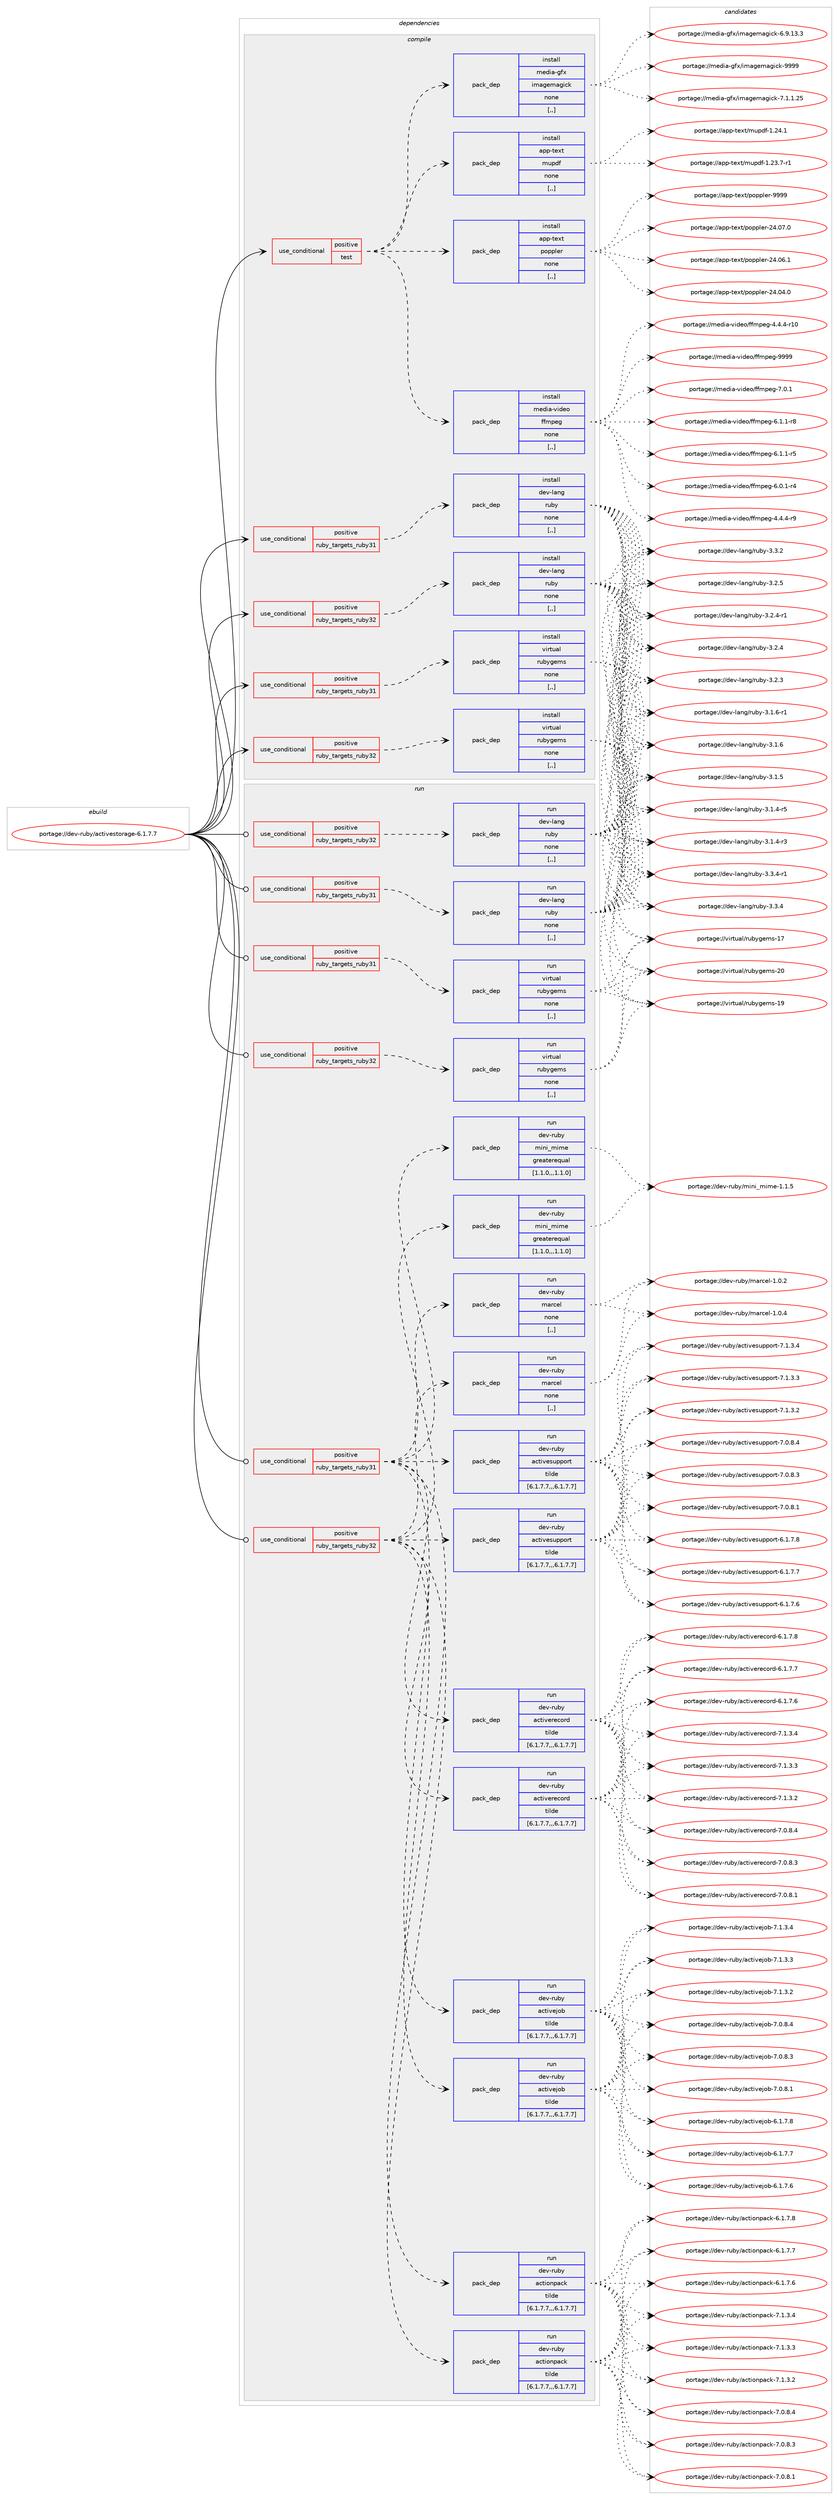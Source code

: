 digraph prolog {

# *************
# Graph options
# *************

newrank=true;
concentrate=true;
compound=true;
graph [rankdir=LR,fontname=Helvetica,fontsize=10,ranksep=1.5];#, ranksep=2.5, nodesep=0.2];
edge  [arrowhead=vee];
node  [fontname=Helvetica,fontsize=10];

# **********
# The ebuild
# **********

subgraph cluster_leftcol {
color=gray;
label=<<i>ebuild</i>>;
id [label="portage://dev-ruby/activestorage-6.1.7.7", color=red, width=4, href="../dev-ruby/activestorage-6.1.7.7.svg"];
}

# ****************
# The dependencies
# ****************

subgraph cluster_midcol {
color=gray;
label=<<i>dependencies</i>>;
subgraph cluster_compile {
fillcolor="#eeeeee";
style=filled;
label=<<i>compile</i>>;
subgraph cond43931 {
dependency175470 [label=<<TABLE BORDER="0" CELLBORDER="1" CELLSPACING="0" CELLPADDING="4"><TR><TD ROWSPAN="3" CELLPADDING="10">use_conditional</TD></TR><TR><TD>positive</TD></TR><TR><TD>ruby_targets_ruby31</TD></TR></TABLE>>, shape=none, color=red];
subgraph pack130258 {
dependency175471 [label=<<TABLE BORDER="0" CELLBORDER="1" CELLSPACING="0" CELLPADDING="4" WIDTH="220"><TR><TD ROWSPAN="6" CELLPADDING="30">pack_dep</TD></TR><TR><TD WIDTH="110">install</TD></TR><TR><TD>dev-lang</TD></TR><TR><TD>ruby</TD></TR><TR><TD>none</TD></TR><TR><TD>[,,]</TD></TR></TABLE>>, shape=none, color=blue];
}
dependency175470:e -> dependency175471:w [weight=20,style="dashed",arrowhead="vee"];
}
id:e -> dependency175470:w [weight=20,style="solid",arrowhead="vee"];
subgraph cond43932 {
dependency175472 [label=<<TABLE BORDER="0" CELLBORDER="1" CELLSPACING="0" CELLPADDING="4"><TR><TD ROWSPAN="3" CELLPADDING="10">use_conditional</TD></TR><TR><TD>positive</TD></TR><TR><TD>ruby_targets_ruby31</TD></TR></TABLE>>, shape=none, color=red];
subgraph pack130259 {
dependency175473 [label=<<TABLE BORDER="0" CELLBORDER="1" CELLSPACING="0" CELLPADDING="4" WIDTH="220"><TR><TD ROWSPAN="6" CELLPADDING="30">pack_dep</TD></TR><TR><TD WIDTH="110">install</TD></TR><TR><TD>virtual</TD></TR><TR><TD>rubygems</TD></TR><TR><TD>none</TD></TR><TR><TD>[,,]</TD></TR></TABLE>>, shape=none, color=blue];
}
dependency175472:e -> dependency175473:w [weight=20,style="dashed",arrowhead="vee"];
}
id:e -> dependency175472:w [weight=20,style="solid",arrowhead="vee"];
subgraph cond43933 {
dependency175474 [label=<<TABLE BORDER="0" CELLBORDER="1" CELLSPACING="0" CELLPADDING="4"><TR><TD ROWSPAN="3" CELLPADDING="10">use_conditional</TD></TR><TR><TD>positive</TD></TR><TR><TD>ruby_targets_ruby32</TD></TR></TABLE>>, shape=none, color=red];
subgraph pack130260 {
dependency175475 [label=<<TABLE BORDER="0" CELLBORDER="1" CELLSPACING="0" CELLPADDING="4" WIDTH="220"><TR><TD ROWSPAN="6" CELLPADDING="30">pack_dep</TD></TR><TR><TD WIDTH="110">install</TD></TR><TR><TD>dev-lang</TD></TR><TR><TD>ruby</TD></TR><TR><TD>none</TD></TR><TR><TD>[,,]</TD></TR></TABLE>>, shape=none, color=blue];
}
dependency175474:e -> dependency175475:w [weight=20,style="dashed",arrowhead="vee"];
}
id:e -> dependency175474:w [weight=20,style="solid",arrowhead="vee"];
subgraph cond43934 {
dependency175476 [label=<<TABLE BORDER="0" CELLBORDER="1" CELLSPACING="0" CELLPADDING="4"><TR><TD ROWSPAN="3" CELLPADDING="10">use_conditional</TD></TR><TR><TD>positive</TD></TR><TR><TD>ruby_targets_ruby32</TD></TR></TABLE>>, shape=none, color=red];
subgraph pack130261 {
dependency175477 [label=<<TABLE BORDER="0" CELLBORDER="1" CELLSPACING="0" CELLPADDING="4" WIDTH="220"><TR><TD ROWSPAN="6" CELLPADDING="30">pack_dep</TD></TR><TR><TD WIDTH="110">install</TD></TR><TR><TD>virtual</TD></TR><TR><TD>rubygems</TD></TR><TR><TD>none</TD></TR><TR><TD>[,,]</TD></TR></TABLE>>, shape=none, color=blue];
}
dependency175476:e -> dependency175477:w [weight=20,style="dashed",arrowhead="vee"];
}
id:e -> dependency175476:w [weight=20,style="solid",arrowhead="vee"];
subgraph cond43935 {
dependency175478 [label=<<TABLE BORDER="0" CELLBORDER="1" CELLSPACING="0" CELLPADDING="4"><TR><TD ROWSPAN="3" CELLPADDING="10">use_conditional</TD></TR><TR><TD>positive</TD></TR><TR><TD>test</TD></TR></TABLE>>, shape=none, color=red];
subgraph pack130262 {
dependency175479 [label=<<TABLE BORDER="0" CELLBORDER="1" CELLSPACING="0" CELLPADDING="4" WIDTH="220"><TR><TD ROWSPAN="6" CELLPADDING="30">pack_dep</TD></TR><TR><TD WIDTH="110">install</TD></TR><TR><TD>app-text</TD></TR><TR><TD>mupdf</TD></TR><TR><TD>none</TD></TR><TR><TD>[,,]</TD></TR></TABLE>>, shape=none, color=blue];
}
dependency175478:e -> dependency175479:w [weight=20,style="dashed",arrowhead="vee"];
subgraph pack130263 {
dependency175480 [label=<<TABLE BORDER="0" CELLBORDER="1" CELLSPACING="0" CELLPADDING="4" WIDTH="220"><TR><TD ROWSPAN="6" CELLPADDING="30">pack_dep</TD></TR><TR><TD WIDTH="110">install</TD></TR><TR><TD>media-gfx</TD></TR><TR><TD>imagemagick</TD></TR><TR><TD>none</TD></TR><TR><TD>[,,]</TD></TR></TABLE>>, shape=none, color=blue];
}
dependency175478:e -> dependency175480:w [weight=20,style="dashed",arrowhead="vee"];
subgraph pack130264 {
dependency175481 [label=<<TABLE BORDER="0" CELLBORDER="1" CELLSPACING="0" CELLPADDING="4" WIDTH="220"><TR><TD ROWSPAN="6" CELLPADDING="30">pack_dep</TD></TR><TR><TD WIDTH="110">install</TD></TR><TR><TD>media-video</TD></TR><TR><TD>ffmpeg</TD></TR><TR><TD>none</TD></TR><TR><TD>[,,]</TD></TR></TABLE>>, shape=none, color=blue];
}
dependency175478:e -> dependency175481:w [weight=20,style="dashed",arrowhead="vee"];
subgraph pack130265 {
dependency175482 [label=<<TABLE BORDER="0" CELLBORDER="1" CELLSPACING="0" CELLPADDING="4" WIDTH="220"><TR><TD ROWSPAN="6" CELLPADDING="30">pack_dep</TD></TR><TR><TD WIDTH="110">install</TD></TR><TR><TD>app-text</TD></TR><TR><TD>poppler</TD></TR><TR><TD>none</TD></TR><TR><TD>[,,]</TD></TR></TABLE>>, shape=none, color=blue];
}
dependency175478:e -> dependency175482:w [weight=20,style="dashed",arrowhead="vee"];
}
id:e -> dependency175478:w [weight=20,style="solid",arrowhead="vee"];
}
subgraph cluster_compileandrun {
fillcolor="#eeeeee";
style=filled;
label=<<i>compile and run</i>>;
}
subgraph cluster_run {
fillcolor="#eeeeee";
style=filled;
label=<<i>run</i>>;
subgraph cond43936 {
dependency175483 [label=<<TABLE BORDER="0" CELLBORDER="1" CELLSPACING="0" CELLPADDING="4"><TR><TD ROWSPAN="3" CELLPADDING="10">use_conditional</TD></TR><TR><TD>positive</TD></TR><TR><TD>ruby_targets_ruby31</TD></TR></TABLE>>, shape=none, color=red];
subgraph pack130266 {
dependency175484 [label=<<TABLE BORDER="0" CELLBORDER="1" CELLSPACING="0" CELLPADDING="4" WIDTH="220"><TR><TD ROWSPAN="6" CELLPADDING="30">pack_dep</TD></TR><TR><TD WIDTH="110">run</TD></TR><TR><TD>dev-lang</TD></TR><TR><TD>ruby</TD></TR><TR><TD>none</TD></TR><TR><TD>[,,]</TD></TR></TABLE>>, shape=none, color=blue];
}
dependency175483:e -> dependency175484:w [weight=20,style="dashed",arrowhead="vee"];
}
id:e -> dependency175483:w [weight=20,style="solid",arrowhead="odot"];
subgraph cond43937 {
dependency175485 [label=<<TABLE BORDER="0" CELLBORDER="1" CELLSPACING="0" CELLPADDING="4"><TR><TD ROWSPAN="3" CELLPADDING="10">use_conditional</TD></TR><TR><TD>positive</TD></TR><TR><TD>ruby_targets_ruby31</TD></TR></TABLE>>, shape=none, color=red];
subgraph pack130267 {
dependency175486 [label=<<TABLE BORDER="0" CELLBORDER="1" CELLSPACING="0" CELLPADDING="4" WIDTH="220"><TR><TD ROWSPAN="6" CELLPADDING="30">pack_dep</TD></TR><TR><TD WIDTH="110">run</TD></TR><TR><TD>dev-ruby</TD></TR><TR><TD>actionpack</TD></TR><TR><TD>tilde</TD></TR><TR><TD>[6.1.7.7,,,6.1.7.7]</TD></TR></TABLE>>, shape=none, color=blue];
}
dependency175485:e -> dependency175486:w [weight=20,style="dashed",arrowhead="vee"];
subgraph pack130268 {
dependency175487 [label=<<TABLE BORDER="0" CELLBORDER="1" CELLSPACING="0" CELLPADDING="4" WIDTH="220"><TR><TD ROWSPAN="6" CELLPADDING="30">pack_dep</TD></TR><TR><TD WIDTH="110">run</TD></TR><TR><TD>dev-ruby</TD></TR><TR><TD>activejob</TD></TR><TR><TD>tilde</TD></TR><TR><TD>[6.1.7.7,,,6.1.7.7]</TD></TR></TABLE>>, shape=none, color=blue];
}
dependency175485:e -> dependency175487:w [weight=20,style="dashed",arrowhead="vee"];
subgraph pack130269 {
dependency175488 [label=<<TABLE BORDER="0" CELLBORDER="1" CELLSPACING="0" CELLPADDING="4" WIDTH="220"><TR><TD ROWSPAN="6" CELLPADDING="30">pack_dep</TD></TR><TR><TD WIDTH="110">run</TD></TR><TR><TD>dev-ruby</TD></TR><TR><TD>activerecord</TD></TR><TR><TD>tilde</TD></TR><TR><TD>[6.1.7.7,,,6.1.7.7]</TD></TR></TABLE>>, shape=none, color=blue];
}
dependency175485:e -> dependency175488:w [weight=20,style="dashed",arrowhead="vee"];
subgraph pack130270 {
dependency175489 [label=<<TABLE BORDER="0" CELLBORDER="1" CELLSPACING="0" CELLPADDING="4" WIDTH="220"><TR><TD ROWSPAN="6" CELLPADDING="30">pack_dep</TD></TR><TR><TD WIDTH="110">run</TD></TR><TR><TD>dev-ruby</TD></TR><TR><TD>activesupport</TD></TR><TR><TD>tilde</TD></TR><TR><TD>[6.1.7.7,,,6.1.7.7]</TD></TR></TABLE>>, shape=none, color=blue];
}
dependency175485:e -> dependency175489:w [weight=20,style="dashed",arrowhead="vee"];
subgraph pack130271 {
dependency175490 [label=<<TABLE BORDER="0" CELLBORDER="1" CELLSPACING="0" CELLPADDING="4" WIDTH="220"><TR><TD ROWSPAN="6" CELLPADDING="30">pack_dep</TD></TR><TR><TD WIDTH="110">run</TD></TR><TR><TD>dev-ruby</TD></TR><TR><TD>marcel</TD></TR><TR><TD>none</TD></TR><TR><TD>[,,]</TD></TR></TABLE>>, shape=none, color=blue];
}
dependency175485:e -> dependency175490:w [weight=20,style="dashed",arrowhead="vee"];
subgraph pack130272 {
dependency175491 [label=<<TABLE BORDER="0" CELLBORDER="1" CELLSPACING="0" CELLPADDING="4" WIDTH="220"><TR><TD ROWSPAN="6" CELLPADDING="30">pack_dep</TD></TR><TR><TD WIDTH="110">run</TD></TR><TR><TD>dev-ruby</TD></TR><TR><TD>mini_mime</TD></TR><TR><TD>greaterequal</TD></TR><TR><TD>[1.1.0,,,1.1.0]</TD></TR></TABLE>>, shape=none, color=blue];
}
dependency175485:e -> dependency175491:w [weight=20,style="dashed",arrowhead="vee"];
}
id:e -> dependency175485:w [weight=20,style="solid",arrowhead="odot"];
subgraph cond43938 {
dependency175492 [label=<<TABLE BORDER="0" CELLBORDER="1" CELLSPACING="0" CELLPADDING="4"><TR><TD ROWSPAN="3" CELLPADDING="10">use_conditional</TD></TR><TR><TD>positive</TD></TR><TR><TD>ruby_targets_ruby31</TD></TR></TABLE>>, shape=none, color=red];
subgraph pack130273 {
dependency175493 [label=<<TABLE BORDER="0" CELLBORDER="1" CELLSPACING="0" CELLPADDING="4" WIDTH="220"><TR><TD ROWSPAN="6" CELLPADDING="30">pack_dep</TD></TR><TR><TD WIDTH="110">run</TD></TR><TR><TD>virtual</TD></TR><TR><TD>rubygems</TD></TR><TR><TD>none</TD></TR><TR><TD>[,,]</TD></TR></TABLE>>, shape=none, color=blue];
}
dependency175492:e -> dependency175493:w [weight=20,style="dashed",arrowhead="vee"];
}
id:e -> dependency175492:w [weight=20,style="solid",arrowhead="odot"];
subgraph cond43939 {
dependency175494 [label=<<TABLE BORDER="0" CELLBORDER="1" CELLSPACING="0" CELLPADDING="4"><TR><TD ROWSPAN="3" CELLPADDING="10">use_conditional</TD></TR><TR><TD>positive</TD></TR><TR><TD>ruby_targets_ruby32</TD></TR></TABLE>>, shape=none, color=red];
subgraph pack130274 {
dependency175495 [label=<<TABLE BORDER="0" CELLBORDER="1" CELLSPACING="0" CELLPADDING="4" WIDTH="220"><TR><TD ROWSPAN="6" CELLPADDING="30">pack_dep</TD></TR><TR><TD WIDTH="110">run</TD></TR><TR><TD>dev-lang</TD></TR><TR><TD>ruby</TD></TR><TR><TD>none</TD></TR><TR><TD>[,,]</TD></TR></TABLE>>, shape=none, color=blue];
}
dependency175494:e -> dependency175495:w [weight=20,style="dashed",arrowhead="vee"];
}
id:e -> dependency175494:w [weight=20,style="solid",arrowhead="odot"];
subgraph cond43940 {
dependency175496 [label=<<TABLE BORDER="0" CELLBORDER="1" CELLSPACING="0" CELLPADDING="4"><TR><TD ROWSPAN="3" CELLPADDING="10">use_conditional</TD></TR><TR><TD>positive</TD></TR><TR><TD>ruby_targets_ruby32</TD></TR></TABLE>>, shape=none, color=red];
subgraph pack130275 {
dependency175497 [label=<<TABLE BORDER="0" CELLBORDER="1" CELLSPACING="0" CELLPADDING="4" WIDTH="220"><TR><TD ROWSPAN="6" CELLPADDING="30">pack_dep</TD></TR><TR><TD WIDTH="110">run</TD></TR><TR><TD>dev-ruby</TD></TR><TR><TD>actionpack</TD></TR><TR><TD>tilde</TD></TR><TR><TD>[6.1.7.7,,,6.1.7.7]</TD></TR></TABLE>>, shape=none, color=blue];
}
dependency175496:e -> dependency175497:w [weight=20,style="dashed",arrowhead="vee"];
subgraph pack130276 {
dependency175498 [label=<<TABLE BORDER="0" CELLBORDER="1" CELLSPACING="0" CELLPADDING="4" WIDTH="220"><TR><TD ROWSPAN="6" CELLPADDING="30">pack_dep</TD></TR><TR><TD WIDTH="110">run</TD></TR><TR><TD>dev-ruby</TD></TR><TR><TD>activejob</TD></TR><TR><TD>tilde</TD></TR><TR><TD>[6.1.7.7,,,6.1.7.7]</TD></TR></TABLE>>, shape=none, color=blue];
}
dependency175496:e -> dependency175498:w [weight=20,style="dashed",arrowhead="vee"];
subgraph pack130277 {
dependency175499 [label=<<TABLE BORDER="0" CELLBORDER="1" CELLSPACING="0" CELLPADDING="4" WIDTH="220"><TR><TD ROWSPAN="6" CELLPADDING="30">pack_dep</TD></TR><TR><TD WIDTH="110">run</TD></TR><TR><TD>dev-ruby</TD></TR><TR><TD>activerecord</TD></TR><TR><TD>tilde</TD></TR><TR><TD>[6.1.7.7,,,6.1.7.7]</TD></TR></TABLE>>, shape=none, color=blue];
}
dependency175496:e -> dependency175499:w [weight=20,style="dashed",arrowhead="vee"];
subgraph pack130278 {
dependency175500 [label=<<TABLE BORDER="0" CELLBORDER="1" CELLSPACING="0" CELLPADDING="4" WIDTH="220"><TR><TD ROWSPAN="6" CELLPADDING="30">pack_dep</TD></TR><TR><TD WIDTH="110">run</TD></TR><TR><TD>dev-ruby</TD></TR><TR><TD>activesupport</TD></TR><TR><TD>tilde</TD></TR><TR><TD>[6.1.7.7,,,6.1.7.7]</TD></TR></TABLE>>, shape=none, color=blue];
}
dependency175496:e -> dependency175500:w [weight=20,style="dashed",arrowhead="vee"];
subgraph pack130279 {
dependency175501 [label=<<TABLE BORDER="0" CELLBORDER="1" CELLSPACING="0" CELLPADDING="4" WIDTH="220"><TR><TD ROWSPAN="6" CELLPADDING="30">pack_dep</TD></TR><TR><TD WIDTH="110">run</TD></TR><TR><TD>dev-ruby</TD></TR><TR><TD>marcel</TD></TR><TR><TD>none</TD></TR><TR><TD>[,,]</TD></TR></TABLE>>, shape=none, color=blue];
}
dependency175496:e -> dependency175501:w [weight=20,style="dashed",arrowhead="vee"];
subgraph pack130280 {
dependency175502 [label=<<TABLE BORDER="0" CELLBORDER="1" CELLSPACING="0" CELLPADDING="4" WIDTH="220"><TR><TD ROWSPAN="6" CELLPADDING="30">pack_dep</TD></TR><TR><TD WIDTH="110">run</TD></TR><TR><TD>dev-ruby</TD></TR><TR><TD>mini_mime</TD></TR><TR><TD>greaterequal</TD></TR><TR><TD>[1.1.0,,,1.1.0]</TD></TR></TABLE>>, shape=none, color=blue];
}
dependency175496:e -> dependency175502:w [weight=20,style="dashed",arrowhead="vee"];
}
id:e -> dependency175496:w [weight=20,style="solid",arrowhead="odot"];
subgraph cond43941 {
dependency175503 [label=<<TABLE BORDER="0" CELLBORDER="1" CELLSPACING="0" CELLPADDING="4"><TR><TD ROWSPAN="3" CELLPADDING="10">use_conditional</TD></TR><TR><TD>positive</TD></TR><TR><TD>ruby_targets_ruby32</TD></TR></TABLE>>, shape=none, color=red];
subgraph pack130281 {
dependency175504 [label=<<TABLE BORDER="0" CELLBORDER="1" CELLSPACING="0" CELLPADDING="4" WIDTH="220"><TR><TD ROWSPAN="6" CELLPADDING="30">pack_dep</TD></TR><TR><TD WIDTH="110">run</TD></TR><TR><TD>virtual</TD></TR><TR><TD>rubygems</TD></TR><TR><TD>none</TD></TR><TR><TD>[,,]</TD></TR></TABLE>>, shape=none, color=blue];
}
dependency175503:e -> dependency175504:w [weight=20,style="dashed",arrowhead="vee"];
}
id:e -> dependency175503:w [weight=20,style="solid",arrowhead="odot"];
}
}

# **************
# The candidates
# **************

subgraph cluster_choices {
rank=same;
color=gray;
label=<<i>candidates</i>>;

subgraph choice130258 {
color=black;
nodesep=1;
choice100101118451089711010347114117981214551465146524511449 [label="portage://dev-lang/ruby-3.3.4-r1", color=red, width=4,href="../dev-lang/ruby-3.3.4-r1.svg"];
choice10010111845108971101034711411798121455146514652 [label="portage://dev-lang/ruby-3.3.4", color=red, width=4,href="../dev-lang/ruby-3.3.4.svg"];
choice10010111845108971101034711411798121455146514650 [label="portage://dev-lang/ruby-3.3.2", color=red, width=4,href="../dev-lang/ruby-3.3.2.svg"];
choice10010111845108971101034711411798121455146504653 [label="portage://dev-lang/ruby-3.2.5", color=red, width=4,href="../dev-lang/ruby-3.2.5.svg"];
choice100101118451089711010347114117981214551465046524511449 [label="portage://dev-lang/ruby-3.2.4-r1", color=red, width=4,href="../dev-lang/ruby-3.2.4-r1.svg"];
choice10010111845108971101034711411798121455146504652 [label="portage://dev-lang/ruby-3.2.4", color=red, width=4,href="../dev-lang/ruby-3.2.4.svg"];
choice10010111845108971101034711411798121455146504651 [label="portage://dev-lang/ruby-3.2.3", color=red, width=4,href="../dev-lang/ruby-3.2.3.svg"];
choice100101118451089711010347114117981214551464946544511449 [label="portage://dev-lang/ruby-3.1.6-r1", color=red, width=4,href="../dev-lang/ruby-3.1.6-r1.svg"];
choice10010111845108971101034711411798121455146494654 [label="portage://dev-lang/ruby-3.1.6", color=red, width=4,href="../dev-lang/ruby-3.1.6.svg"];
choice10010111845108971101034711411798121455146494653 [label="portage://dev-lang/ruby-3.1.5", color=red, width=4,href="../dev-lang/ruby-3.1.5.svg"];
choice100101118451089711010347114117981214551464946524511453 [label="portage://dev-lang/ruby-3.1.4-r5", color=red, width=4,href="../dev-lang/ruby-3.1.4-r5.svg"];
choice100101118451089711010347114117981214551464946524511451 [label="portage://dev-lang/ruby-3.1.4-r3", color=red, width=4,href="../dev-lang/ruby-3.1.4-r3.svg"];
dependency175471:e -> choice100101118451089711010347114117981214551465146524511449:w [style=dotted,weight="100"];
dependency175471:e -> choice10010111845108971101034711411798121455146514652:w [style=dotted,weight="100"];
dependency175471:e -> choice10010111845108971101034711411798121455146514650:w [style=dotted,weight="100"];
dependency175471:e -> choice10010111845108971101034711411798121455146504653:w [style=dotted,weight="100"];
dependency175471:e -> choice100101118451089711010347114117981214551465046524511449:w [style=dotted,weight="100"];
dependency175471:e -> choice10010111845108971101034711411798121455146504652:w [style=dotted,weight="100"];
dependency175471:e -> choice10010111845108971101034711411798121455146504651:w [style=dotted,weight="100"];
dependency175471:e -> choice100101118451089711010347114117981214551464946544511449:w [style=dotted,weight="100"];
dependency175471:e -> choice10010111845108971101034711411798121455146494654:w [style=dotted,weight="100"];
dependency175471:e -> choice10010111845108971101034711411798121455146494653:w [style=dotted,weight="100"];
dependency175471:e -> choice100101118451089711010347114117981214551464946524511453:w [style=dotted,weight="100"];
dependency175471:e -> choice100101118451089711010347114117981214551464946524511451:w [style=dotted,weight="100"];
}
subgraph choice130259 {
color=black;
nodesep=1;
choice118105114116117971084711411798121103101109115455048 [label="portage://virtual/rubygems-20", color=red, width=4,href="../virtual/rubygems-20.svg"];
choice118105114116117971084711411798121103101109115454957 [label="portage://virtual/rubygems-19", color=red, width=4,href="../virtual/rubygems-19.svg"];
choice118105114116117971084711411798121103101109115454955 [label="portage://virtual/rubygems-17", color=red, width=4,href="../virtual/rubygems-17.svg"];
dependency175473:e -> choice118105114116117971084711411798121103101109115455048:w [style=dotted,weight="100"];
dependency175473:e -> choice118105114116117971084711411798121103101109115454957:w [style=dotted,weight="100"];
dependency175473:e -> choice118105114116117971084711411798121103101109115454955:w [style=dotted,weight="100"];
}
subgraph choice130260 {
color=black;
nodesep=1;
choice100101118451089711010347114117981214551465146524511449 [label="portage://dev-lang/ruby-3.3.4-r1", color=red, width=4,href="../dev-lang/ruby-3.3.4-r1.svg"];
choice10010111845108971101034711411798121455146514652 [label="portage://dev-lang/ruby-3.3.4", color=red, width=4,href="../dev-lang/ruby-3.3.4.svg"];
choice10010111845108971101034711411798121455146514650 [label="portage://dev-lang/ruby-3.3.2", color=red, width=4,href="../dev-lang/ruby-3.3.2.svg"];
choice10010111845108971101034711411798121455146504653 [label="portage://dev-lang/ruby-3.2.5", color=red, width=4,href="../dev-lang/ruby-3.2.5.svg"];
choice100101118451089711010347114117981214551465046524511449 [label="portage://dev-lang/ruby-3.2.4-r1", color=red, width=4,href="../dev-lang/ruby-3.2.4-r1.svg"];
choice10010111845108971101034711411798121455146504652 [label="portage://dev-lang/ruby-3.2.4", color=red, width=4,href="../dev-lang/ruby-3.2.4.svg"];
choice10010111845108971101034711411798121455146504651 [label="portage://dev-lang/ruby-3.2.3", color=red, width=4,href="../dev-lang/ruby-3.2.3.svg"];
choice100101118451089711010347114117981214551464946544511449 [label="portage://dev-lang/ruby-3.1.6-r1", color=red, width=4,href="../dev-lang/ruby-3.1.6-r1.svg"];
choice10010111845108971101034711411798121455146494654 [label="portage://dev-lang/ruby-3.1.6", color=red, width=4,href="../dev-lang/ruby-3.1.6.svg"];
choice10010111845108971101034711411798121455146494653 [label="portage://dev-lang/ruby-3.1.5", color=red, width=4,href="../dev-lang/ruby-3.1.5.svg"];
choice100101118451089711010347114117981214551464946524511453 [label="portage://dev-lang/ruby-3.1.4-r5", color=red, width=4,href="../dev-lang/ruby-3.1.4-r5.svg"];
choice100101118451089711010347114117981214551464946524511451 [label="portage://dev-lang/ruby-3.1.4-r3", color=red, width=4,href="../dev-lang/ruby-3.1.4-r3.svg"];
dependency175475:e -> choice100101118451089711010347114117981214551465146524511449:w [style=dotted,weight="100"];
dependency175475:e -> choice10010111845108971101034711411798121455146514652:w [style=dotted,weight="100"];
dependency175475:e -> choice10010111845108971101034711411798121455146514650:w [style=dotted,weight="100"];
dependency175475:e -> choice10010111845108971101034711411798121455146504653:w [style=dotted,weight="100"];
dependency175475:e -> choice100101118451089711010347114117981214551465046524511449:w [style=dotted,weight="100"];
dependency175475:e -> choice10010111845108971101034711411798121455146504652:w [style=dotted,weight="100"];
dependency175475:e -> choice10010111845108971101034711411798121455146504651:w [style=dotted,weight="100"];
dependency175475:e -> choice100101118451089711010347114117981214551464946544511449:w [style=dotted,weight="100"];
dependency175475:e -> choice10010111845108971101034711411798121455146494654:w [style=dotted,weight="100"];
dependency175475:e -> choice10010111845108971101034711411798121455146494653:w [style=dotted,weight="100"];
dependency175475:e -> choice100101118451089711010347114117981214551464946524511453:w [style=dotted,weight="100"];
dependency175475:e -> choice100101118451089711010347114117981214551464946524511451:w [style=dotted,weight="100"];
}
subgraph choice130261 {
color=black;
nodesep=1;
choice118105114116117971084711411798121103101109115455048 [label="portage://virtual/rubygems-20", color=red, width=4,href="../virtual/rubygems-20.svg"];
choice118105114116117971084711411798121103101109115454957 [label="portage://virtual/rubygems-19", color=red, width=4,href="../virtual/rubygems-19.svg"];
choice118105114116117971084711411798121103101109115454955 [label="portage://virtual/rubygems-17", color=red, width=4,href="../virtual/rubygems-17.svg"];
dependency175477:e -> choice118105114116117971084711411798121103101109115455048:w [style=dotted,weight="100"];
dependency175477:e -> choice118105114116117971084711411798121103101109115454957:w [style=dotted,weight="100"];
dependency175477:e -> choice118105114116117971084711411798121103101109115454955:w [style=dotted,weight="100"];
}
subgraph choice130262 {
color=black;
nodesep=1;
choice97112112451161011201164710911711210010245494650524649 [label="portage://app-text/mupdf-1.24.1", color=red, width=4,href="../app-text/mupdf-1.24.1.svg"];
choice971121124511610112011647109117112100102454946505146554511449 [label="portage://app-text/mupdf-1.23.7-r1", color=red, width=4,href="../app-text/mupdf-1.23.7-r1.svg"];
dependency175479:e -> choice97112112451161011201164710911711210010245494650524649:w [style=dotted,weight="100"];
dependency175479:e -> choice971121124511610112011647109117112100102454946505146554511449:w [style=dotted,weight="100"];
}
subgraph choice130263 {
color=black;
nodesep=1;
choice1091011001059745103102120471051099710310110997103105991074557575757 [label="portage://media-gfx/imagemagick-9999", color=red, width=4,href="../media-gfx/imagemagick-9999.svg"];
choice109101100105974510310212047105109971031011099710310599107455546494649465053 [label="portage://media-gfx/imagemagick-7.1.1.25", color=red, width=4,href="../media-gfx/imagemagick-7.1.1.25.svg"];
choice109101100105974510310212047105109971031011099710310599107455446574649514651 [label="portage://media-gfx/imagemagick-6.9.13.3", color=red, width=4,href="../media-gfx/imagemagick-6.9.13.3.svg"];
dependency175480:e -> choice1091011001059745103102120471051099710310110997103105991074557575757:w [style=dotted,weight="100"];
dependency175480:e -> choice109101100105974510310212047105109971031011099710310599107455546494649465053:w [style=dotted,weight="100"];
dependency175480:e -> choice109101100105974510310212047105109971031011099710310599107455446574649514651:w [style=dotted,weight="100"];
}
subgraph choice130264 {
color=black;
nodesep=1;
choice1091011001059745118105100101111471021021091121011034557575757 [label="portage://media-video/ffmpeg-9999", color=red, width=4,href="../media-video/ffmpeg-9999.svg"];
choice109101100105974511810510010111147102102109112101103455546484649 [label="portage://media-video/ffmpeg-7.0.1", color=red, width=4,href="../media-video/ffmpeg-7.0.1.svg"];
choice1091011001059745118105100101111471021021091121011034554464946494511456 [label="portage://media-video/ffmpeg-6.1.1-r8", color=red, width=4,href="../media-video/ffmpeg-6.1.1-r8.svg"];
choice1091011001059745118105100101111471021021091121011034554464946494511453 [label="portage://media-video/ffmpeg-6.1.1-r5", color=red, width=4,href="../media-video/ffmpeg-6.1.1-r5.svg"];
choice1091011001059745118105100101111471021021091121011034554464846494511452 [label="portage://media-video/ffmpeg-6.0.1-r4", color=red, width=4,href="../media-video/ffmpeg-6.0.1-r4.svg"];
choice1091011001059745118105100101111471021021091121011034552465246524511457 [label="portage://media-video/ffmpeg-4.4.4-r9", color=red, width=4,href="../media-video/ffmpeg-4.4.4-r9.svg"];
choice109101100105974511810510010111147102102109112101103455246524652451144948 [label="portage://media-video/ffmpeg-4.4.4-r10", color=red, width=4,href="../media-video/ffmpeg-4.4.4-r10.svg"];
dependency175481:e -> choice1091011001059745118105100101111471021021091121011034557575757:w [style=dotted,weight="100"];
dependency175481:e -> choice109101100105974511810510010111147102102109112101103455546484649:w [style=dotted,weight="100"];
dependency175481:e -> choice1091011001059745118105100101111471021021091121011034554464946494511456:w [style=dotted,weight="100"];
dependency175481:e -> choice1091011001059745118105100101111471021021091121011034554464946494511453:w [style=dotted,weight="100"];
dependency175481:e -> choice1091011001059745118105100101111471021021091121011034554464846494511452:w [style=dotted,weight="100"];
dependency175481:e -> choice1091011001059745118105100101111471021021091121011034552465246524511457:w [style=dotted,weight="100"];
dependency175481:e -> choice109101100105974511810510010111147102102109112101103455246524652451144948:w [style=dotted,weight="100"];
}
subgraph choice130265 {
color=black;
nodesep=1;
choice9711211245116101120116471121111121121081011144557575757 [label="portage://app-text/poppler-9999", color=red, width=4,href="../app-text/poppler-9999.svg"];
choice9711211245116101120116471121111121121081011144550524648554648 [label="portage://app-text/poppler-24.07.0", color=red, width=4,href="../app-text/poppler-24.07.0.svg"];
choice9711211245116101120116471121111121121081011144550524648544649 [label="portage://app-text/poppler-24.06.1", color=red, width=4,href="../app-text/poppler-24.06.1.svg"];
choice9711211245116101120116471121111121121081011144550524648524648 [label="portage://app-text/poppler-24.04.0", color=red, width=4,href="../app-text/poppler-24.04.0.svg"];
dependency175482:e -> choice9711211245116101120116471121111121121081011144557575757:w [style=dotted,weight="100"];
dependency175482:e -> choice9711211245116101120116471121111121121081011144550524648554648:w [style=dotted,weight="100"];
dependency175482:e -> choice9711211245116101120116471121111121121081011144550524648544649:w [style=dotted,weight="100"];
dependency175482:e -> choice9711211245116101120116471121111121121081011144550524648524648:w [style=dotted,weight="100"];
}
subgraph choice130266 {
color=black;
nodesep=1;
choice100101118451089711010347114117981214551465146524511449 [label="portage://dev-lang/ruby-3.3.4-r1", color=red, width=4,href="../dev-lang/ruby-3.3.4-r1.svg"];
choice10010111845108971101034711411798121455146514652 [label="portage://dev-lang/ruby-3.3.4", color=red, width=4,href="../dev-lang/ruby-3.3.4.svg"];
choice10010111845108971101034711411798121455146514650 [label="portage://dev-lang/ruby-3.3.2", color=red, width=4,href="../dev-lang/ruby-3.3.2.svg"];
choice10010111845108971101034711411798121455146504653 [label="portage://dev-lang/ruby-3.2.5", color=red, width=4,href="../dev-lang/ruby-3.2.5.svg"];
choice100101118451089711010347114117981214551465046524511449 [label="portage://dev-lang/ruby-3.2.4-r1", color=red, width=4,href="../dev-lang/ruby-3.2.4-r1.svg"];
choice10010111845108971101034711411798121455146504652 [label="portage://dev-lang/ruby-3.2.4", color=red, width=4,href="../dev-lang/ruby-3.2.4.svg"];
choice10010111845108971101034711411798121455146504651 [label="portage://dev-lang/ruby-3.2.3", color=red, width=4,href="../dev-lang/ruby-3.2.3.svg"];
choice100101118451089711010347114117981214551464946544511449 [label="portage://dev-lang/ruby-3.1.6-r1", color=red, width=4,href="../dev-lang/ruby-3.1.6-r1.svg"];
choice10010111845108971101034711411798121455146494654 [label="portage://dev-lang/ruby-3.1.6", color=red, width=4,href="../dev-lang/ruby-3.1.6.svg"];
choice10010111845108971101034711411798121455146494653 [label="portage://dev-lang/ruby-3.1.5", color=red, width=4,href="../dev-lang/ruby-3.1.5.svg"];
choice100101118451089711010347114117981214551464946524511453 [label="portage://dev-lang/ruby-3.1.4-r5", color=red, width=4,href="../dev-lang/ruby-3.1.4-r5.svg"];
choice100101118451089711010347114117981214551464946524511451 [label="portage://dev-lang/ruby-3.1.4-r3", color=red, width=4,href="../dev-lang/ruby-3.1.4-r3.svg"];
dependency175484:e -> choice100101118451089711010347114117981214551465146524511449:w [style=dotted,weight="100"];
dependency175484:e -> choice10010111845108971101034711411798121455146514652:w [style=dotted,weight="100"];
dependency175484:e -> choice10010111845108971101034711411798121455146514650:w [style=dotted,weight="100"];
dependency175484:e -> choice10010111845108971101034711411798121455146504653:w [style=dotted,weight="100"];
dependency175484:e -> choice100101118451089711010347114117981214551465046524511449:w [style=dotted,weight="100"];
dependency175484:e -> choice10010111845108971101034711411798121455146504652:w [style=dotted,weight="100"];
dependency175484:e -> choice10010111845108971101034711411798121455146504651:w [style=dotted,weight="100"];
dependency175484:e -> choice100101118451089711010347114117981214551464946544511449:w [style=dotted,weight="100"];
dependency175484:e -> choice10010111845108971101034711411798121455146494654:w [style=dotted,weight="100"];
dependency175484:e -> choice10010111845108971101034711411798121455146494653:w [style=dotted,weight="100"];
dependency175484:e -> choice100101118451089711010347114117981214551464946524511453:w [style=dotted,weight="100"];
dependency175484:e -> choice100101118451089711010347114117981214551464946524511451:w [style=dotted,weight="100"];
}
subgraph choice130267 {
color=black;
nodesep=1;
choice100101118451141179812147979911610511111011297991074555464946514652 [label="portage://dev-ruby/actionpack-7.1.3.4", color=red, width=4,href="../dev-ruby/actionpack-7.1.3.4.svg"];
choice100101118451141179812147979911610511111011297991074555464946514651 [label="portage://dev-ruby/actionpack-7.1.3.3", color=red, width=4,href="../dev-ruby/actionpack-7.1.3.3.svg"];
choice100101118451141179812147979911610511111011297991074555464946514650 [label="portage://dev-ruby/actionpack-7.1.3.2", color=red, width=4,href="../dev-ruby/actionpack-7.1.3.2.svg"];
choice100101118451141179812147979911610511111011297991074555464846564652 [label="portage://dev-ruby/actionpack-7.0.8.4", color=red, width=4,href="../dev-ruby/actionpack-7.0.8.4.svg"];
choice100101118451141179812147979911610511111011297991074555464846564651 [label="portage://dev-ruby/actionpack-7.0.8.3", color=red, width=4,href="../dev-ruby/actionpack-7.0.8.3.svg"];
choice100101118451141179812147979911610511111011297991074555464846564649 [label="portage://dev-ruby/actionpack-7.0.8.1", color=red, width=4,href="../dev-ruby/actionpack-7.0.8.1.svg"];
choice100101118451141179812147979911610511111011297991074554464946554656 [label="portage://dev-ruby/actionpack-6.1.7.8", color=red, width=4,href="../dev-ruby/actionpack-6.1.7.8.svg"];
choice100101118451141179812147979911610511111011297991074554464946554655 [label="portage://dev-ruby/actionpack-6.1.7.7", color=red, width=4,href="../dev-ruby/actionpack-6.1.7.7.svg"];
choice100101118451141179812147979911610511111011297991074554464946554654 [label="portage://dev-ruby/actionpack-6.1.7.6", color=red, width=4,href="../dev-ruby/actionpack-6.1.7.6.svg"];
dependency175486:e -> choice100101118451141179812147979911610511111011297991074555464946514652:w [style=dotted,weight="100"];
dependency175486:e -> choice100101118451141179812147979911610511111011297991074555464946514651:w [style=dotted,weight="100"];
dependency175486:e -> choice100101118451141179812147979911610511111011297991074555464946514650:w [style=dotted,weight="100"];
dependency175486:e -> choice100101118451141179812147979911610511111011297991074555464846564652:w [style=dotted,weight="100"];
dependency175486:e -> choice100101118451141179812147979911610511111011297991074555464846564651:w [style=dotted,weight="100"];
dependency175486:e -> choice100101118451141179812147979911610511111011297991074555464846564649:w [style=dotted,weight="100"];
dependency175486:e -> choice100101118451141179812147979911610511111011297991074554464946554656:w [style=dotted,weight="100"];
dependency175486:e -> choice100101118451141179812147979911610511111011297991074554464946554655:w [style=dotted,weight="100"];
dependency175486:e -> choice100101118451141179812147979911610511111011297991074554464946554654:w [style=dotted,weight="100"];
}
subgraph choice130268 {
color=black;
nodesep=1;
choice1001011184511411798121479799116105118101106111984555464946514652 [label="portage://dev-ruby/activejob-7.1.3.4", color=red, width=4,href="../dev-ruby/activejob-7.1.3.4.svg"];
choice1001011184511411798121479799116105118101106111984555464946514651 [label="portage://dev-ruby/activejob-7.1.3.3", color=red, width=4,href="../dev-ruby/activejob-7.1.3.3.svg"];
choice1001011184511411798121479799116105118101106111984555464946514650 [label="portage://dev-ruby/activejob-7.1.3.2", color=red, width=4,href="../dev-ruby/activejob-7.1.3.2.svg"];
choice1001011184511411798121479799116105118101106111984555464846564652 [label="portage://dev-ruby/activejob-7.0.8.4", color=red, width=4,href="../dev-ruby/activejob-7.0.8.4.svg"];
choice1001011184511411798121479799116105118101106111984555464846564651 [label="portage://dev-ruby/activejob-7.0.8.3", color=red, width=4,href="../dev-ruby/activejob-7.0.8.3.svg"];
choice1001011184511411798121479799116105118101106111984555464846564649 [label="portage://dev-ruby/activejob-7.0.8.1", color=red, width=4,href="../dev-ruby/activejob-7.0.8.1.svg"];
choice1001011184511411798121479799116105118101106111984554464946554656 [label="portage://dev-ruby/activejob-6.1.7.8", color=red, width=4,href="../dev-ruby/activejob-6.1.7.8.svg"];
choice1001011184511411798121479799116105118101106111984554464946554655 [label="portage://dev-ruby/activejob-6.1.7.7", color=red, width=4,href="../dev-ruby/activejob-6.1.7.7.svg"];
choice1001011184511411798121479799116105118101106111984554464946554654 [label="portage://dev-ruby/activejob-6.1.7.6", color=red, width=4,href="../dev-ruby/activejob-6.1.7.6.svg"];
dependency175487:e -> choice1001011184511411798121479799116105118101106111984555464946514652:w [style=dotted,weight="100"];
dependency175487:e -> choice1001011184511411798121479799116105118101106111984555464946514651:w [style=dotted,weight="100"];
dependency175487:e -> choice1001011184511411798121479799116105118101106111984555464946514650:w [style=dotted,weight="100"];
dependency175487:e -> choice1001011184511411798121479799116105118101106111984555464846564652:w [style=dotted,weight="100"];
dependency175487:e -> choice1001011184511411798121479799116105118101106111984555464846564651:w [style=dotted,weight="100"];
dependency175487:e -> choice1001011184511411798121479799116105118101106111984555464846564649:w [style=dotted,weight="100"];
dependency175487:e -> choice1001011184511411798121479799116105118101106111984554464946554656:w [style=dotted,weight="100"];
dependency175487:e -> choice1001011184511411798121479799116105118101106111984554464946554655:w [style=dotted,weight="100"];
dependency175487:e -> choice1001011184511411798121479799116105118101106111984554464946554654:w [style=dotted,weight="100"];
}
subgraph choice130269 {
color=black;
nodesep=1;
choice1001011184511411798121479799116105118101114101991111141004555464946514652 [label="portage://dev-ruby/activerecord-7.1.3.4", color=red, width=4,href="../dev-ruby/activerecord-7.1.3.4.svg"];
choice1001011184511411798121479799116105118101114101991111141004555464946514651 [label="portage://dev-ruby/activerecord-7.1.3.3", color=red, width=4,href="../dev-ruby/activerecord-7.1.3.3.svg"];
choice1001011184511411798121479799116105118101114101991111141004555464946514650 [label="portage://dev-ruby/activerecord-7.1.3.2", color=red, width=4,href="../dev-ruby/activerecord-7.1.3.2.svg"];
choice1001011184511411798121479799116105118101114101991111141004555464846564652 [label="portage://dev-ruby/activerecord-7.0.8.4", color=red, width=4,href="../dev-ruby/activerecord-7.0.8.4.svg"];
choice1001011184511411798121479799116105118101114101991111141004555464846564651 [label="portage://dev-ruby/activerecord-7.0.8.3", color=red, width=4,href="../dev-ruby/activerecord-7.0.8.3.svg"];
choice1001011184511411798121479799116105118101114101991111141004555464846564649 [label="portage://dev-ruby/activerecord-7.0.8.1", color=red, width=4,href="../dev-ruby/activerecord-7.0.8.1.svg"];
choice1001011184511411798121479799116105118101114101991111141004554464946554656 [label="portage://dev-ruby/activerecord-6.1.7.8", color=red, width=4,href="../dev-ruby/activerecord-6.1.7.8.svg"];
choice1001011184511411798121479799116105118101114101991111141004554464946554655 [label="portage://dev-ruby/activerecord-6.1.7.7", color=red, width=4,href="../dev-ruby/activerecord-6.1.7.7.svg"];
choice1001011184511411798121479799116105118101114101991111141004554464946554654 [label="portage://dev-ruby/activerecord-6.1.7.6", color=red, width=4,href="../dev-ruby/activerecord-6.1.7.6.svg"];
dependency175488:e -> choice1001011184511411798121479799116105118101114101991111141004555464946514652:w [style=dotted,weight="100"];
dependency175488:e -> choice1001011184511411798121479799116105118101114101991111141004555464946514651:w [style=dotted,weight="100"];
dependency175488:e -> choice1001011184511411798121479799116105118101114101991111141004555464946514650:w [style=dotted,weight="100"];
dependency175488:e -> choice1001011184511411798121479799116105118101114101991111141004555464846564652:w [style=dotted,weight="100"];
dependency175488:e -> choice1001011184511411798121479799116105118101114101991111141004555464846564651:w [style=dotted,weight="100"];
dependency175488:e -> choice1001011184511411798121479799116105118101114101991111141004555464846564649:w [style=dotted,weight="100"];
dependency175488:e -> choice1001011184511411798121479799116105118101114101991111141004554464946554656:w [style=dotted,weight="100"];
dependency175488:e -> choice1001011184511411798121479799116105118101114101991111141004554464946554655:w [style=dotted,weight="100"];
dependency175488:e -> choice1001011184511411798121479799116105118101114101991111141004554464946554654:w [style=dotted,weight="100"];
}
subgraph choice130270 {
color=black;
nodesep=1;
choice10010111845114117981214797991161051181011151171121121111141164555464946514652 [label="portage://dev-ruby/activesupport-7.1.3.4", color=red, width=4,href="../dev-ruby/activesupport-7.1.3.4.svg"];
choice10010111845114117981214797991161051181011151171121121111141164555464946514651 [label="portage://dev-ruby/activesupport-7.1.3.3", color=red, width=4,href="../dev-ruby/activesupport-7.1.3.3.svg"];
choice10010111845114117981214797991161051181011151171121121111141164555464946514650 [label="portage://dev-ruby/activesupport-7.1.3.2", color=red, width=4,href="../dev-ruby/activesupport-7.1.3.2.svg"];
choice10010111845114117981214797991161051181011151171121121111141164555464846564652 [label="portage://dev-ruby/activesupport-7.0.8.4", color=red, width=4,href="../dev-ruby/activesupport-7.0.8.4.svg"];
choice10010111845114117981214797991161051181011151171121121111141164555464846564651 [label="portage://dev-ruby/activesupport-7.0.8.3", color=red, width=4,href="../dev-ruby/activesupport-7.0.8.3.svg"];
choice10010111845114117981214797991161051181011151171121121111141164555464846564649 [label="portage://dev-ruby/activesupport-7.0.8.1", color=red, width=4,href="../dev-ruby/activesupport-7.0.8.1.svg"];
choice10010111845114117981214797991161051181011151171121121111141164554464946554656 [label="portage://dev-ruby/activesupport-6.1.7.8", color=red, width=4,href="../dev-ruby/activesupport-6.1.7.8.svg"];
choice10010111845114117981214797991161051181011151171121121111141164554464946554655 [label="portage://dev-ruby/activesupport-6.1.7.7", color=red, width=4,href="../dev-ruby/activesupport-6.1.7.7.svg"];
choice10010111845114117981214797991161051181011151171121121111141164554464946554654 [label="portage://dev-ruby/activesupport-6.1.7.6", color=red, width=4,href="../dev-ruby/activesupport-6.1.7.6.svg"];
dependency175489:e -> choice10010111845114117981214797991161051181011151171121121111141164555464946514652:w [style=dotted,weight="100"];
dependency175489:e -> choice10010111845114117981214797991161051181011151171121121111141164555464946514651:w [style=dotted,weight="100"];
dependency175489:e -> choice10010111845114117981214797991161051181011151171121121111141164555464946514650:w [style=dotted,weight="100"];
dependency175489:e -> choice10010111845114117981214797991161051181011151171121121111141164555464846564652:w [style=dotted,weight="100"];
dependency175489:e -> choice10010111845114117981214797991161051181011151171121121111141164555464846564651:w [style=dotted,weight="100"];
dependency175489:e -> choice10010111845114117981214797991161051181011151171121121111141164555464846564649:w [style=dotted,weight="100"];
dependency175489:e -> choice10010111845114117981214797991161051181011151171121121111141164554464946554656:w [style=dotted,weight="100"];
dependency175489:e -> choice10010111845114117981214797991161051181011151171121121111141164554464946554655:w [style=dotted,weight="100"];
dependency175489:e -> choice10010111845114117981214797991161051181011151171121121111141164554464946554654:w [style=dotted,weight="100"];
}
subgraph choice130271 {
color=black;
nodesep=1;
choice1001011184511411798121471099711499101108454946484652 [label="portage://dev-ruby/marcel-1.0.4", color=red, width=4,href="../dev-ruby/marcel-1.0.4.svg"];
choice1001011184511411798121471099711499101108454946484650 [label="portage://dev-ruby/marcel-1.0.2", color=red, width=4,href="../dev-ruby/marcel-1.0.2.svg"];
dependency175490:e -> choice1001011184511411798121471099711499101108454946484652:w [style=dotted,weight="100"];
dependency175490:e -> choice1001011184511411798121471099711499101108454946484650:w [style=dotted,weight="100"];
}
subgraph choice130272 {
color=black;
nodesep=1;
choice10010111845114117981214710910511010595109105109101454946494653 [label="portage://dev-ruby/mini_mime-1.1.5", color=red, width=4,href="../dev-ruby/mini_mime-1.1.5.svg"];
dependency175491:e -> choice10010111845114117981214710910511010595109105109101454946494653:w [style=dotted,weight="100"];
}
subgraph choice130273 {
color=black;
nodesep=1;
choice118105114116117971084711411798121103101109115455048 [label="portage://virtual/rubygems-20", color=red, width=4,href="../virtual/rubygems-20.svg"];
choice118105114116117971084711411798121103101109115454957 [label="portage://virtual/rubygems-19", color=red, width=4,href="../virtual/rubygems-19.svg"];
choice118105114116117971084711411798121103101109115454955 [label="portage://virtual/rubygems-17", color=red, width=4,href="../virtual/rubygems-17.svg"];
dependency175493:e -> choice118105114116117971084711411798121103101109115455048:w [style=dotted,weight="100"];
dependency175493:e -> choice118105114116117971084711411798121103101109115454957:w [style=dotted,weight="100"];
dependency175493:e -> choice118105114116117971084711411798121103101109115454955:w [style=dotted,weight="100"];
}
subgraph choice130274 {
color=black;
nodesep=1;
choice100101118451089711010347114117981214551465146524511449 [label="portage://dev-lang/ruby-3.3.4-r1", color=red, width=4,href="../dev-lang/ruby-3.3.4-r1.svg"];
choice10010111845108971101034711411798121455146514652 [label="portage://dev-lang/ruby-3.3.4", color=red, width=4,href="../dev-lang/ruby-3.3.4.svg"];
choice10010111845108971101034711411798121455146514650 [label="portage://dev-lang/ruby-3.3.2", color=red, width=4,href="../dev-lang/ruby-3.3.2.svg"];
choice10010111845108971101034711411798121455146504653 [label="portage://dev-lang/ruby-3.2.5", color=red, width=4,href="../dev-lang/ruby-3.2.5.svg"];
choice100101118451089711010347114117981214551465046524511449 [label="portage://dev-lang/ruby-3.2.4-r1", color=red, width=4,href="../dev-lang/ruby-3.2.4-r1.svg"];
choice10010111845108971101034711411798121455146504652 [label="portage://dev-lang/ruby-3.2.4", color=red, width=4,href="../dev-lang/ruby-3.2.4.svg"];
choice10010111845108971101034711411798121455146504651 [label="portage://dev-lang/ruby-3.2.3", color=red, width=4,href="../dev-lang/ruby-3.2.3.svg"];
choice100101118451089711010347114117981214551464946544511449 [label="portage://dev-lang/ruby-3.1.6-r1", color=red, width=4,href="../dev-lang/ruby-3.1.6-r1.svg"];
choice10010111845108971101034711411798121455146494654 [label="portage://dev-lang/ruby-3.1.6", color=red, width=4,href="../dev-lang/ruby-3.1.6.svg"];
choice10010111845108971101034711411798121455146494653 [label="portage://dev-lang/ruby-3.1.5", color=red, width=4,href="../dev-lang/ruby-3.1.5.svg"];
choice100101118451089711010347114117981214551464946524511453 [label="portage://dev-lang/ruby-3.1.4-r5", color=red, width=4,href="../dev-lang/ruby-3.1.4-r5.svg"];
choice100101118451089711010347114117981214551464946524511451 [label="portage://dev-lang/ruby-3.1.4-r3", color=red, width=4,href="../dev-lang/ruby-3.1.4-r3.svg"];
dependency175495:e -> choice100101118451089711010347114117981214551465146524511449:w [style=dotted,weight="100"];
dependency175495:e -> choice10010111845108971101034711411798121455146514652:w [style=dotted,weight="100"];
dependency175495:e -> choice10010111845108971101034711411798121455146514650:w [style=dotted,weight="100"];
dependency175495:e -> choice10010111845108971101034711411798121455146504653:w [style=dotted,weight="100"];
dependency175495:e -> choice100101118451089711010347114117981214551465046524511449:w [style=dotted,weight="100"];
dependency175495:e -> choice10010111845108971101034711411798121455146504652:w [style=dotted,weight="100"];
dependency175495:e -> choice10010111845108971101034711411798121455146504651:w [style=dotted,weight="100"];
dependency175495:e -> choice100101118451089711010347114117981214551464946544511449:w [style=dotted,weight="100"];
dependency175495:e -> choice10010111845108971101034711411798121455146494654:w [style=dotted,weight="100"];
dependency175495:e -> choice10010111845108971101034711411798121455146494653:w [style=dotted,weight="100"];
dependency175495:e -> choice100101118451089711010347114117981214551464946524511453:w [style=dotted,weight="100"];
dependency175495:e -> choice100101118451089711010347114117981214551464946524511451:w [style=dotted,weight="100"];
}
subgraph choice130275 {
color=black;
nodesep=1;
choice100101118451141179812147979911610511111011297991074555464946514652 [label="portage://dev-ruby/actionpack-7.1.3.4", color=red, width=4,href="../dev-ruby/actionpack-7.1.3.4.svg"];
choice100101118451141179812147979911610511111011297991074555464946514651 [label="portage://dev-ruby/actionpack-7.1.3.3", color=red, width=4,href="../dev-ruby/actionpack-7.1.3.3.svg"];
choice100101118451141179812147979911610511111011297991074555464946514650 [label="portage://dev-ruby/actionpack-7.1.3.2", color=red, width=4,href="../dev-ruby/actionpack-7.1.3.2.svg"];
choice100101118451141179812147979911610511111011297991074555464846564652 [label="portage://dev-ruby/actionpack-7.0.8.4", color=red, width=4,href="../dev-ruby/actionpack-7.0.8.4.svg"];
choice100101118451141179812147979911610511111011297991074555464846564651 [label="portage://dev-ruby/actionpack-7.0.8.3", color=red, width=4,href="../dev-ruby/actionpack-7.0.8.3.svg"];
choice100101118451141179812147979911610511111011297991074555464846564649 [label="portage://dev-ruby/actionpack-7.0.8.1", color=red, width=4,href="../dev-ruby/actionpack-7.0.8.1.svg"];
choice100101118451141179812147979911610511111011297991074554464946554656 [label="portage://dev-ruby/actionpack-6.1.7.8", color=red, width=4,href="../dev-ruby/actionpack-6.1.7.8.svg"];
choice100101118451141179812147979911610511111011297991074554464946554655 [label="portage://dev-ruby/actionpack-6.1.7.7", color=red, width=4,href="../dev-ruby/actionpack-6.1.7.7.svg"];
choice100101118451141179812147979911610511111011297991074554464946554654 [label="portage://dev-ruby/actionpack-6.1.7.6", color=red, width=4,href="../dev-ruby/actionpack-6.1.7.6.svg"];
dependency175497:e -> choice100101118451141179812147979911610511111011297991074555464946514652:w [style=dotted,weight="100"];
dependency175497:e -> choice100101118451141179812147979911610511111011297991074555464946514651:w [style=dotted,weight="100"];
dependency175497:e -> choice100101118451141179812147979911610511111011297991074555464946514650:w [style=dotted,weight="100"];
dependency175497:e -> choice100101118451141179812147979911610511111011297991074555464846564652:w [style=dotted,weight="100"];
dependency175497:e -> choice100101118451141179812147979911610511111011297991074555464846564651:w [style=dotted,weight="100"];
dependency175497:e -> choice100101118451141179812147979911610511111011297991074555464846564649:w [style=dotted,weight="100"];
dependency175497:e -> choice100101118451141179812147979911610511111011297991074554464946554656:w [style=dotted,weight="100"];
dependency175497:e -> choice100101118451141179812147979911610511111011297991074554464946554655:w [style=dotted,weight="100"];
dependency175497:e -> choice100101118451141179812147979911610511111011297991074554464946554654:w [style=dotted,weight="100"];
}
subgraph choice130276 {
color=black;
nodesep=1;
choice1001011184511411798121479799116105118101106111984555464946514652 [label="portage://dev-ruby/activejob-7.1.3.4", color=red, width=4,href="../dev-ruby/activejob-7.1.3.4.svg"];
choice1001011184511411798121479799116105118101106111984555464946514651 [label="portage://dev-ruby/activejob-7.1.3.3", color=red, width=4,href="../dev-ruby/activejob-7.1.3.3.svg"];
choice1001011184511411798121479799116105118101106111984555464946514650 [label="portage://dev-ruby/activejob-7.1.3.2", color=red, width=4,href="../dev-ruby/activejob-7.1.3.2.svg"];
choice1001011184511411798121479799116105118101106111984555464846564652 [label="portage://dev-ruby/activejob-7.0.8.4", color=red, width=4,href="../dev-ruby/activejob-7.0.8.4.svg"];
choice1001011184511411798121479799116105118101106111984555464846564651 [label="portage://dev-ruby/activejob-7.0.8.3", color=red, width=4,href="../dev-ruby/activejob-7.0.8.3.svg"];
choice1001011184511411798121479799116105118101106111984555464846564649 [label="portage://dev-ruby/activejob-7.0.8.1", color=red, width=4,href="../dev-ruby/activejob-7.0.8.1.svg"];
choice1001011184511411798121479799116105118101106111984554464946554656 [label="portage://dev-ruby/activejob-6.1.7.8", color=red, width=4,href="../dev-ruby/activejob-6.1.7.8.svg"];
choice1001011184511411798121479799116105118101106111984554464946554655 [label="portage://dev-ruby/activejob-6.1.7.7", color=red, width=4,href="../dev-ruby/activejob-6.1.7.7.svg"];
choice1001011184511411798121479799116105118101106111984554464946554654 [label="portage://dev-ruby/activejob-6.1.7.6", color=red, width=4,href="../dev-ruby/activejob-6.1.7.6.svg"];
dependency175498:e -> choice1001011184511411798121479799116105118101106111984555464946514652:w [style=dotted,weight="100"];
dependency175498:e -> choice1001011184511411798121479799116105118101106111984555464946514651:w [style=dotted,weight="100"];
dependency175498:e -> choice1001011184511411798121479799116105118101106111984555464946514650:w [style=dotted,weight="100"];
dependency175498:e -> choice1001011184511411798121479799116105118101106111984555464846564652:w [style=dotted,weight="100"];
dependency175498:e -> choice1001011184511411798121479799116105118101106111984555464846564651:w [style=dotted,weight="100"];
dependency175498:e -> choice1001011184511411798121479799116105118101106111984555464846564649:w [style=dotted,weight="100"];
dependency175498:e -> choice1001011184511411798121479799116105118101106111984554464946554656:w [style=dotted,weight="100"];
dependency175498:e -> choice1001011184511411798121479799116105118101106111984554464946554655:w [style=dotted,weight="100"];
dependency175498:e -> choice1001011184511411798121479799116105118101106111984554464946554654:w [style=dotted,weight="100"];
}
subgraph choice130277 {
color=black;
nodesep=1;
choice1001011184511411798121479799116105118101114101991111141004555464946514652 [label="portage://dev-ruby/activerecord-7.1.3.4", color=red, width=4,href="../dev-ruby/activerecord-7.1.3.4.svg"];
choice1001011184511411798121479799116105118101114101991111141004555464946514651 [label="portage://dev-ruby/activerecord-7.1.3.3", color=red, width=4,href="../dev-ruby/activerecord-7.1.3.3.svg"];
choice1001011184511411798121479799116105118101114101991111141004555464946514650 [label="portage://dev-ruby/activerecord-7.1.3.2", color=red, width=4,href="../dev-ruby/activerecord-7.1.3.2.svg"];
choice1001011184511411798121479799116105118101114101991111141004555464846564652 [label="portage://dev-ruby/activerecord-7.0.8.4", color=red, width=4,href="../dev-ruby/activerecord-7.0.8.4.svg"];
choice1001011184511411798121479799116105118101114101991111141004555464846564651 [label="portage://dev-ruby/activerecord-7.0.8.3", color=red, width=4,href="../dev-ruby/activerecord-7.0.8.3.svg"];
choice1001011184511411798121479799116105118101114101991111141004555464846564649 [label="portage://dev-ruby/activerecord-7.0.8.1", color=red, width=4,href="../dev-ruby/activerecord-7.0.8.1.svg"];
choice1001011184511411798121479799116105118101114101991111141004554464946554656 [label="portage://dev-ruby/activerecord-6.1.7.8", color=red, width=4,href="../dev-ruby/activerecord-6.1.7.8.svg"];
choice1001011184511411798121479799116105118101114101991111141004554464946554655 [label="portage://dev-ruby/activerecord-6.1.7.7", color=red, width=4,href="../dev-ruby/activerecord-6.1.7.7.svg"];
choice1001011184511411798121479799116105118101114101991111141004554464946554654 [label="portage://dev-ruby/activerecord-6.1.7.6", color=red, width=4,href="../dev-ruby/activerecord-6.1.7.6.svg"];
dependency175499:e -> choice1001011184511411798121479799116105118101114101991111141004555464946514652:w [style=dotted,weight="100"];
dependency175499:e -> choice1001011184511411798121479799116105118101114101991111141004555464946514651:w [style=dotted,weight="100"];
dependency175499:e -> choice1001011184511411798121479799116105118101114101991111141004555464946514650:w [style=dotted,weight="100"];
dependency175499:e -> choice1001011184511411798121479799116105118101114101991111141004555464846564652:w [style=dotted,weight="100"];
dependency175499:e -> choice1001011184511411798121479799116105118101114101991111141004555464846564651:w [style=dotted,weight="100"];
dependency175499:e -> choice1001011184511411798121479799116105118101114101991111141004555464846564649:w [style=dotted,weight="100"];
dependency175499:e -> choice1001011184511411798121479799116105118101114101991111141004554464946554656:w [style=dotted,weight="100"];
dependency175499:e -> choice1001011184511411798121479799116105118101114101991111141004554464946554655:w [style=dotted,weight="100"];
dependency175499:e -> choice1001011184511411798121479799116105118101114101991111141004554464946554654:w [style=dotted,weight="100"];
}
subgraph choice130278 {
color=black;
nodesep=1;
choice10010111845114117981214797991161051181011151171121121111141164555464946514652 [label="portage://dev-ruby/activesupport-7.1.3.4", color=red, width=4,href="../dev-ruby/activesupport-7.1.3.4.svg"];
choice10010111845114117981214797991161051181011151171121121111141164555464946514651 [label="portage://dev-ruby/activesupport-7.1.3.3", color=red, width=4,href="../dev-ruby/activesupport-7.1.3.3.svg"];
choice10010111845114117981214797991161051181011151171121121111141164555464946514650 [label="portage://dev-ruby/activesupport-7.1.3.2", color=red, width=4,href="../dev-ruby/activesupport-7.1.3.2.svg"];
choice10010111845114117981214797991161051181011151171121121111141164555464846564652 [label="portage://dev-ruby/activesupport-7.0.8.4", color=red, width=4,href="../dev-ruby/activesupport-7.0.8.4.svg"];
choice10010111845114117981214797991161051181011151171121121111141164555464846564651 [label="portage://dev-ruby/activesupport-7.0.8.3", color=red, width=4,href="../dev-ruby/activesupport-7.0.8.3.svg"];
choice10010111845114117981214797991161051181011151171121121111141164555464846564649 [label="portage://dev-ruby/activesupport-7.0.8.1", color=red, width=4,href="../dev-ruby/activesupport-7.0.8.1.svg"];
choice10010111845114117981214797991161051181011151171121121111141164554464946554656 [label="portage://dev-ruby/activesupport-6.1.7.8", color=red, width=4,href="../dev-ruby/activesupport-6.1.7.8.svg"];
choice10010111845114117981214797991161051181011151171121121111141164554464946554655 [label="portage://dev-ruby/activesupport-6.1.7.7", color=red, width=4,href="../dev-ruby/activesupport-6.1.7.7.svg"];
choice10010111845114117981214797991161051181011151171121121111141164554464946554654 [label="portage://dev-ruby/activesupport-6.1.7.6", color=red, width=4,href="../dev-ruby/activesupport-6.1.7.6.svg"];
dependency175500:e -> choice10010111845114117981214797991161051181011151171121121111141164555464946514652:w [style=dotted,weight="100"];
dependency175500:e -> choice10010111845114117981214797991161051181011151171121121111141164555464946514651:w [style=dotted,weight="100"];
dependency175500:e -> choice10010111845114117981214797991161051181011151171121121111141164555464946514650:w [style=dotted,weight="100"];
dependency175500:e -> choice10010111845114117981214797991161051181011151171121121111141164555464846564652:w [style=dotted,weight="100"];
dependency175500:e -> choice10010111845114117981214797991161051181011151171121121111141164555464846564651:w [style=dotted,weight="100"];
dependency175500:e -> choice10010111845114117981214797991161051181011151171121121111141164555464846564649:w [style=dotted,weight="100"];
dependency175500:e -> choice10010111845114117981214797991161051181011151171121121111141164554464946554656:w [style=dotted,weight="100"];
dependency175500:e -> choice10010111845114117981214797991161051181011151171121121111141164554464946554655:w [style=dotted,weight="100"];
dependency175500:e -> choice10010111845114117981214797991161051181011151171121121111141164554464946554654:w [style=dotted,weight="100"];
}
subgraph choice130279 {
color=black;
nodesep=1;
choice1001011184511411798121471099711499101108454946484652 [label="portage://dev-ruby/marcel-1.0.4", color=red, width=4,href="../dev-ruby/marcel-1.0.4.svg"];
choice1001011184511411798121471099711499101108454946484650 [label="portage://dev-ruby/marcel-1.0.2", color=red, width=4,href="../dev-ruby/marcel-1.0.2.svg"];
dependency175501:e -> choice1001011184511411798121471099711499101108454946484652:w [style=dotted,weight="100"];
dependency175501:e -> choice1001011184511411798121471099711499101108454946484650:w [style=dotted,weight="100"];
}
subgraph choice130280 {
color=black;
nodesep=1;
choice10010111845114117981214710910511010595109105109101454946494653 [label="portage://dev-ruby/mini_mime-1.1.5", color=red, width=4,href="../dev-ruby/mini_mime-1.1.5.svg"];
dependency175502:e -> choice10010111845114117981214710910511010595109105109101454946494653:w [style=dotted,weight="100"];
}
subgraph choice130281 {
color=black;
nodesep=1;
choice118105114116117971084711411798121103101109115455048 [label="portage://virtual/rubygems-20", color=red, width=4,href="../virtual/rubygems-20.svg"];
choice118105114116117971084711411798121103101109115454957 [label="portage://virtual/rubygems-19", color=red, width=4,href="../virtual/rubygems-19.svg"];
choice118105114116117971084711411798121103101109115454955 [label="portage://virtual/rubygems-17", color=red, width=4,href="../virtual/rubygems-17.svg"];
dependency175504:e -> choice118105114116117971084711411798121103101109115455048:w [style=dotted,weight="100"];
dependency175504:e -> choice118105114116117971084711411798121103101109115454957:w [style=dotted,weight="100"];
dependency175504:e -> choice118105114116117971084711411798121103101109115454955:w [style=dotted,weight="100"];
}
}

}
